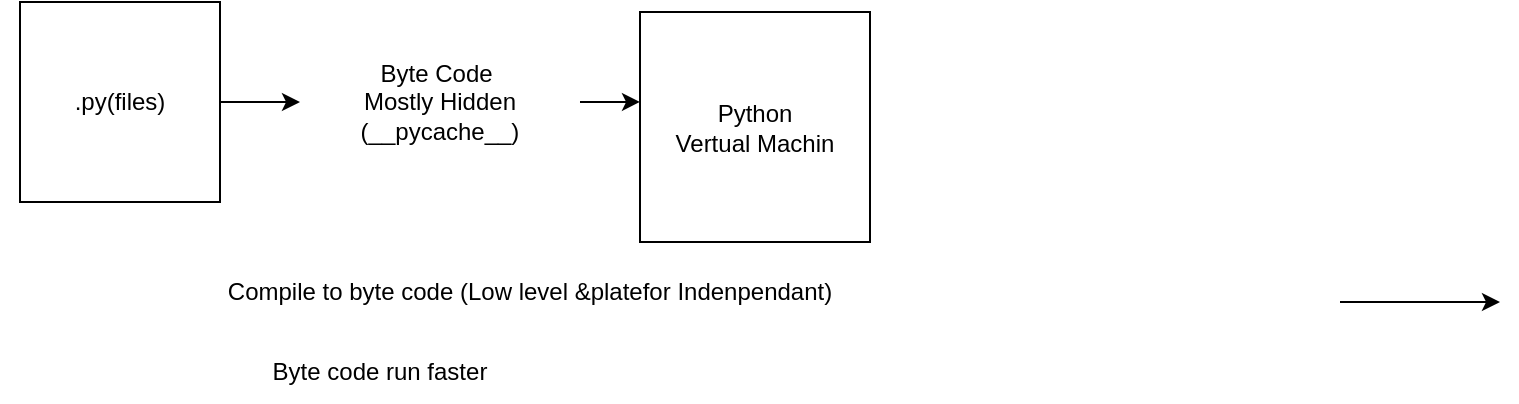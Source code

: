 <mxfile>
    <diagram id="Bw15dkA4yk5yEpWB5HOU" name="Page-1">
        <mxGraphModel dx="510" dy="408" grid="1" gridSize="10" guides="1" tooltips="1" connect="1" arrows="1" fold="1" page="1" pageScale="1" pageWidth="850" pageHeight="1100" math="0" shadow="0">
            <root>
                <mxCell id="0"/>
                <mxCell id="1" parent="0"/>
                <mxCell id="13" style="edgeStyle=none;html=1;exitX=1;exitY=0.5;exitDx=0;exitDy=0;" edge="1" parent="1" source="2" target="7">
                    <mxGeometry relative="1" as="geometry"/>
                </mxCell>
                <mxCell id="2" value=".py(files)" style="whiteSpace=wrap;html=1;aspect=fixed;" vertex="1" parent="1">
                    <mxGeometry x="10" y="430" width="100" height="100" as="geometry"/>
                </mxCell>
                <mxCell id="14" style="edgeStyle=none;html=1;exitX=1;exitY=0.5;exitDx=0;exitDy=0;entryX=0;entryY=0.391;entryDx=0;entryDy=0;entryPerimeter=0;" edge="1" parent="1" source="7" target="10">
                    <mxGeometry relative="1" as="geometry"/>
                </mxCell>
                <mxCell id="7" value="Byte Code&amp;nbsp;&lt;br&gt;Mostly Hidden&lt;br&gt;(__pycache__)" style="text;strokeColor=none;align=center;fillColor=none;html=1;verticalAlign=middle;whiteSpace=wrap;rounded=0;" vertex="1" parent="1">
                    <mxGeometry x="150" y="440" width="140" height="80" as="geometry"/>
                </mxCell>
                <mxCell id="10" value="Python&lt;br&gt;Vertual Machin" style="whiteSpace=wrap;html=1;aspect=fixed;" vertex="1" parent="1">
                    <mxGeometry x="320" y="435" width="115" height="115" as="geometry"/>
                </mxCell>
                <mxCell id="15" value="Compile to byte code (Low level &amp;amp;platefor Indenpendant)" style="text;strokeColor=none;align=center;fillColor=none;html=1;verticalAlign=middle;whiteSpace=wrap;rounded=0;" vertex="1" parent="1">
                    <mxGeometry y="560" width="530" height="30" as="geometry"/>
                </mxCell>
                <mxCell id="17" value="" style="edgeStyle=none;orthogonalLoop=1;jettySize=auto;html=1;" edge="1" parent="1">
                    <mxGeometry width="80" relative="1" as="geometry">
                        <mxPoint x="670" y="580" as="sourcePoint"/>
                        <mxPoint x="750" y="580" as="targetPoint"/>
                        <Array as="points"/>
                    </mxGeometry>
                </mxCell>
                <mxCell id="18" value="Byte code run faster" style="text;strokeColor=none;align=center;fillColor=none;html=1;verticalAlign=middle;whiteSpace=wrap;rounded=0;" vertex="1" parent="1">
                    <mxGeometry x="70" y="600" width="240" height="30" as="geometry"/>
                </mxCell>
            </root>
        </mxGraphModel>
    </diagram>
</mxfile>
